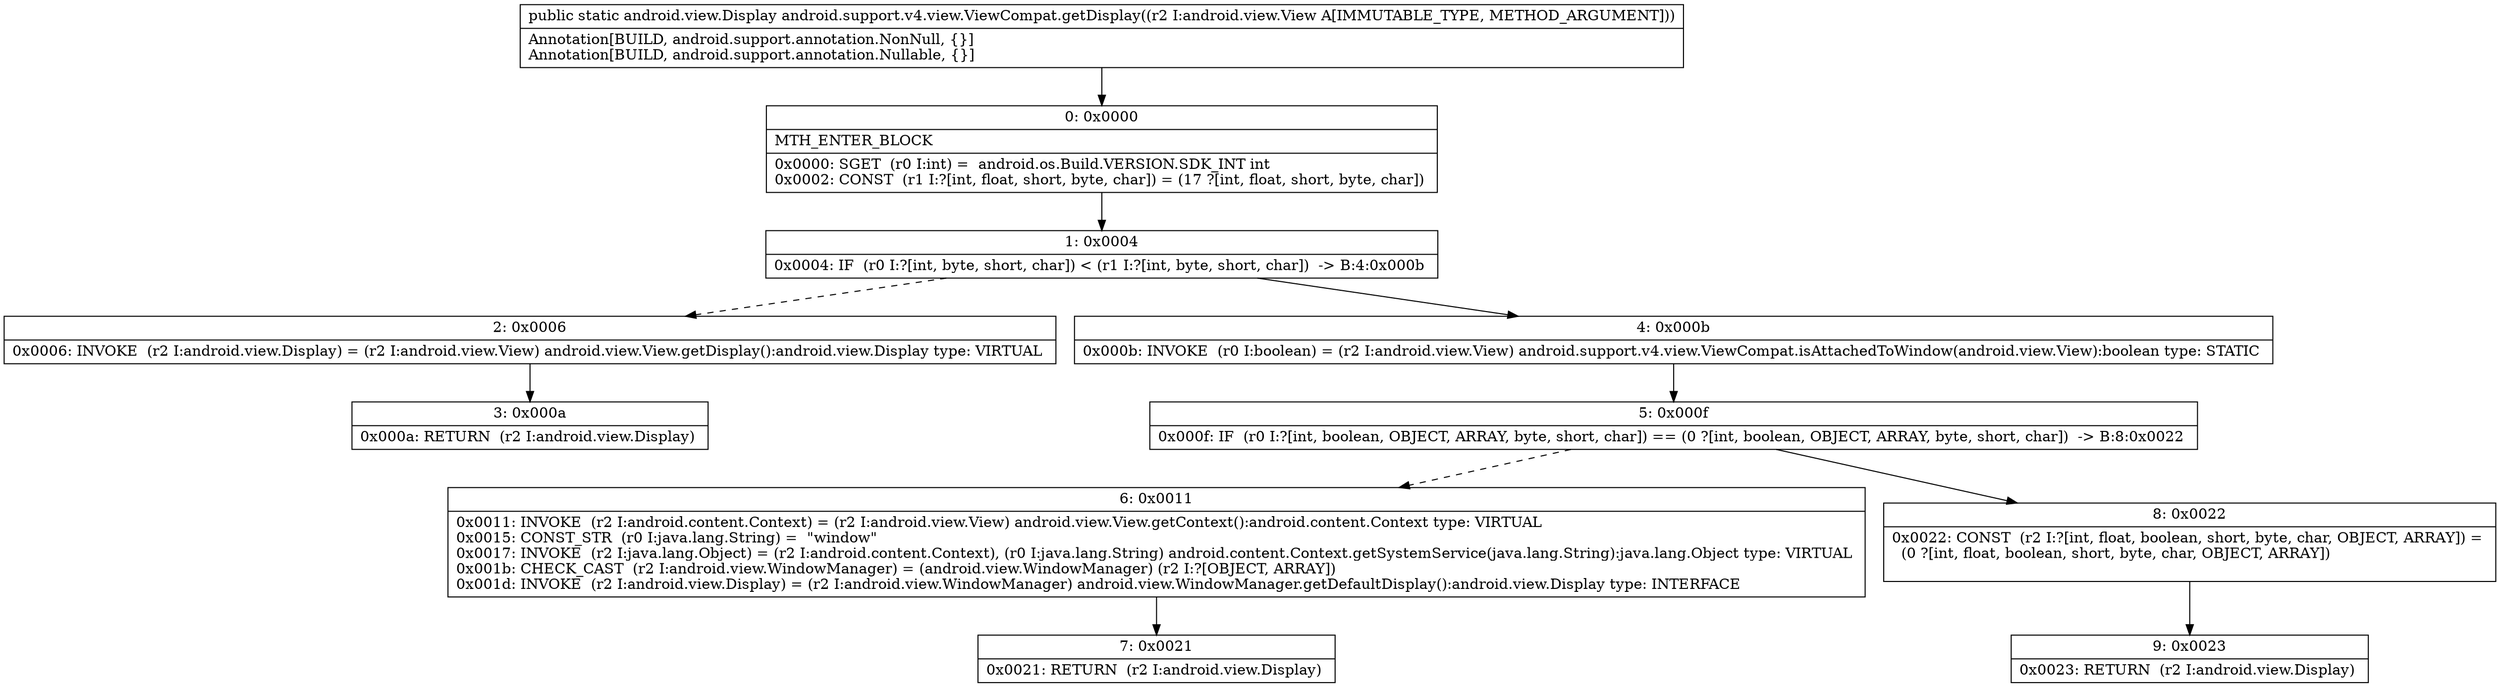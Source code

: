 digraph "CFG forandroid.support.v4.view.ViewCompat.getDisplay(Landroid\/view\/View;)Landroid\/view\/Display;" {
Node_0 [shape=record,label="{0\:\ 0x0000|MTH_ENTER_BLOCK\l|0x0000: SGET  (r0 I:int) =  android.os.Build.VERSION.SDK_INT int \l0x0002: CONST  (r1 I:?[int, float, short, byte, char]) = (17 ?[int, float, short, byte, char]) \l}"];
Node_1 [shape=record,label="{1\:\ 0x0004|0x0004: IF  (r0 I:?[int, byte, short, char]) \< (r1 I:?[int, byte, short, char])  \-\> B:4:0x000b \l}"];
Node_2 [shape=record,label="{2\:\ 0x0006|0x0006: INVOKE  (r2 I:android.view.Display) = (r2 I:android.view.View) android.view.View.getDisplay():android.view.Display type: VIRTUAL \l}"];
Node_3 [shape=record,label="{3\:\ 0x000a|0x000a: RETURN  (r2 I:android.view.Display) \l}"];
Node_4 [shape=record,label="{4\:\ 0x000b|0x000b: INVOKE  (r0 I:boolean) = (r2 I:android.view.View) android.support.v4.view.ViewCompat.isAttachedToWindow(android.view.View):boolean type: STATIC \l}"];
Node_5 [shape=record,label="{5\:\ 0x000f|0x000f: IF  (r0 I:?[int, boolean, OBJECT, ARRAY, byte, short, char]) == (0 ?[int, boolean, OBJECT, ARRAY, byte, short, char])  \-\> B:8:0x0022 \l}"];
Node_6 [shape=record,label="{6\:\ 0x0011|0x0011: INVOKE  (r2 I:android.content.Context) = (r2 I:android.view.View) android.view.View.getContext():android.content.Context type: VIRTUAL \l0x0015: CONST_STR  (r0 I:java.lang.String) =  \"window\" \l0x0017: INVOKE  (r2 I:java.lang.Object) = (r2 I:android.content.Context), (r0 I:java.lang.String) android.content.Context.getSystemService(java.lang.String):java.lang.Object type: VIRTUAL \l0x001b: CHECK_CAST  (r2 I:android.view.WindowManager) = (android.view.WindowManager) (r2 I:?[OBJECT, ARRAY]) \l0x001d: INVOKE  (r2 I:android.view.Display) = (r2 I:android.view.WindowManager) android.view.WindowManager.getDefaultDisplay():android.view.Display type: INTERFACE \l}"];
Node_7 [shape=record,label="{7\:\ 0x0021|0x0021: RETURN  (r2 I:android.view.Display) \l}"];
Node_8 [shape=record,label="{8\:\ 0x0022|0x0022: CONST  (r2 I:?[int, float, boolean, short, byte, char, OBJECT, ARRAY]) = \l  (0 ?[int, float, boolean, short, byte, char, OBJECT, ARRAY])\l \l}"];
Node_9 [shape=record,label="{9\:\ 0x0023|0x0023: RETURN  (r2 I:android.view.Display) \l}"];
MethodNode[shape=record,label="{public static android.view.Display android.support.v4.view.ViewCompat.getDisplay((r2 I:android.view.View A[IMMUTABLE_TYPE, METHOD_ARGUMENT]))  | Annotation[BUILD, android.support.annotation.NonNull, \{\}]\lAnnotation[BUILD, android.support.annotation.Nullable, \{\}]\l}"];
MethodNode -> Node_0;
Node_0 -> Node_1;
Node_1 -> Node_2[style=dashed];
Node_1 -> Node_4;
Node_2 -> Node_3;
Node_4 -> Node_5;
Node_5 -> Node_6[style=dashed];
Node_5 -> Node_8;
Node_6 -> Node_7;
Node_8 -> Node_9;
}

